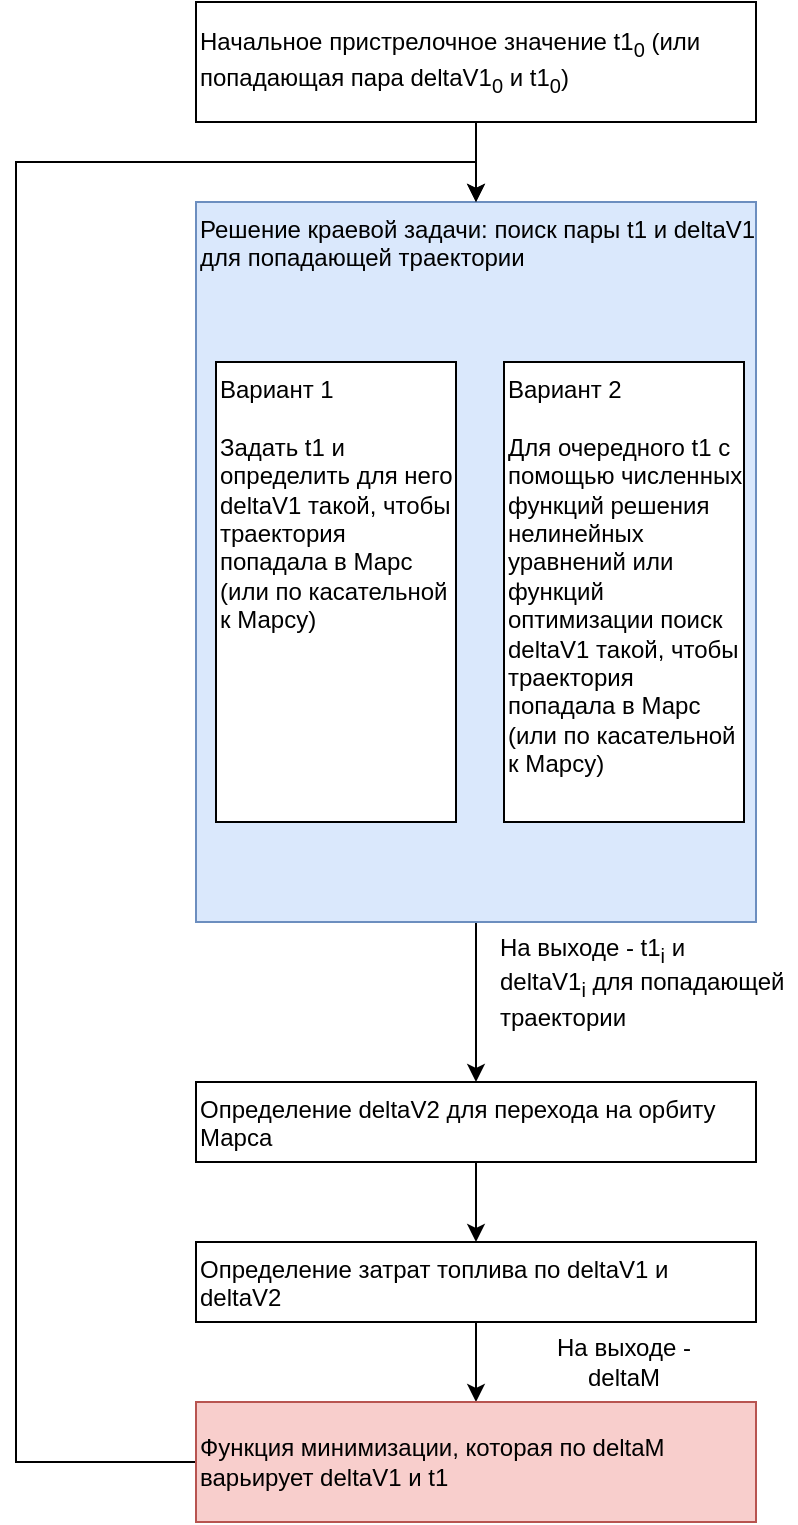 <mxfile version="13.4.9" type="github">
  <diagram id="S5wTtM0196LBxeVamvB5" name="Page-1">
    <mxGraphModel dx="1038" dy="499" grid="1" gridSize="10" guides="1" tooltips="1" connect="1" arrows="1" fold="1" page="1" pageScale="1" pageWidth="827" pageHeight="1169" math="0" shadow="0">
      <root>
        <mxCell id="0" />
        <mxCell id="1" parent="0" />
        <mxCell id="IIsaQLFboUEu6_USJg-m-2" style="edgeStyle=orthogonalEdgeStyle;rounded=0;orthogonalLoop=1;jettySize=auto;html=1;exitX=0.5;exitY=1;exitDx=0;exitDy=0;entryX=0.5;entryY=0;entryDx=0;entryDy=0;" edge="1" parent="1" source="IIsaQLFboUEu6_USJg-m-3" target="IIsaQLFboUEu6_USJg-m-7">
          <mxGeometry relative="1" as="geometry" />
        </mxCell>
        <mxCell id="IIsaQLFboUEu6_USJg-m-3" value="Решение краевой задачи: поиск пары t1 и deltaV1 для попадающей траектории" style="rounded=0;whiteSpace=wrap;html=1;verticalAlign=top;align=left;fillColor=#dae8fc;strokeColor=#6c8ebf;" vertex="1" parent="1">
          <mxGeometry x="120" y="140" width="280" height="360" as="geometry" />
        </mxCell>
        <mxCell id="IIsaQLFboUEu6_USJg-m-4" value="Вариант 1&lt;br&gt;&lt;br&gt;Задать t1 и определить для него deltaV1 такой, чтобы траектория попадала в Марс (или по касательной к Марсу)" style="rounded=0;whiteSpace=wrap;html=1;align=left;verticalAlign=top;" vertex="1" parent="1">
          <mxGeometry x="130" y="220" width="120" height="230" as="geometry" />
        </mxCell>
        <mxCell id="IIsaQLFboUEu6_USJg-m-5" value="Вариант 2&lt;br&gt;&lt;br&gt;Для очередного t1 с помощью численных функций решения нелинейных уравнений или функций оптимизации поиск deltaV1 такой, чтобы траектория попадала в Марс (или по касательной к Марсу)" style="rounded=0;whiteSpace=wrap;html=1;align=left;verticalAlign=top;" vertex="1" parent="1">
          <mxGeometry x="274" y="220" width="120" height="230" as="geometry" />
        </mxCell>
        <mxCell id="IIsaQLFboUEu6_USJg-m-6" style="edgeStyle=orthogonalEdgeStyle;rounded=0;orthogonalLoop=1;jettySize=auto;html=1;exitX=0.5;exitY=1;exitDx=0;exitDy=0;entryX=0.5;entryY=0;entryDx=0;entryDy=0;" edge="1" parent="1" source="IIsaQLFboUEu6_USJg-m-7" target="IIsaQLFboUEu6_USJg-m-9">
          <mxGeometry relative="1" as="geometry" />
        </mxCell>
        <mxCell id="IIsaQLFboUEu6_USJg-m-7" value="Определение deltaV2 для перехода на орбиту Марса" style="rounded=0;whiteSpace=wrap;html=1;verticalAlign=top;align=left;" vertex="1" parent="1">
          <mxGeometry x="120" y="580" width="280" height="40" as="geometry" />
        </mxCell>
        <mxCell id="IIsaQLFboUEu6_USJg-m-8" style="edgeStyle=orthogonalEdgeStyle;rounded=0;orthogonalLoop=1;jettySize=auto;html=1;exitX=0.5;exitY=1;exitDx=0;exitDy=0;entryX=0.5;entryY=0;entryDx=0;entryDy=0;" edge="1" parent="1" source="IIsaQLFboUEu6_USJg-m-9" target="IIsaQLFboUEu6_USJg-m-13">
          <mxGeometry relative="1" as="geometry">
            <mxPoint x="260" y="740" as="targetPoint" />
          </mxGeometry>
        </mxCell>
        <mxCell id="IIsaQLFboUEu6_USJg-m-9" value="Определение затрат топлива по deltaV1 и deltaV2" style="rounded=0;whiteSpace=wrap;html=1;verticalAlign=top;align=left;" vertex="1" parent="1">
          <mxGeometry x="120" y="660" width="280" height="40" as="geometry" />
        </mxCell>
        <mxCell id="IIsaQLFboUEu6_USJg-m-10" value="&lt;span&gt;На выходе - t1&lt;/span&gt;&lt;sub&gt;i&lt;/sub&gt;&lt;span&gt;&amp;nbsp;и deltaV1&lt;/span&gt;&lt;sub&gt;i&lt;/sub&gt;&lt;span&gt;&amp;nbsp;для попадающей траектории&lt;/span&gt;" style="text;html=1;strokeColor=none;fillColor=none;align=left;verticalAlign=middle;whiteSpace=wrap;rounded=0;" vertex="1" parent="1">
          <mxGeometry x="270" y="520" width="150" height="20" as="geometry" />
        </mxCell>
        <mxCell id="IIsaQLFboUEu6_USJg-m-11" value="На выходе - deltaM" style="text;html=1;strokeColor=none;fillColor=none;align=center;verticalAlign=middle;whiteSpace=wrap;rounded=0;" vertex="1" parent="1">
          <mxGeometry x="296" y="710" width="76" height="20" as="geometry" />
        </mxCell>
        <mxCell id="IIsaQLFboUEu6_USJg-m-12" style="edgeStyle=orthogonalEdgeStyle;rounded=0;orthogonalLoop=1;jettySize=auto;html=1;entryX=0.5;entryY=0;entryDx=0;entryDy=0;" edge="1" parent="1" source="IIsaQLFboUEu6_USJg-m-13" target="IIsaQLFboUEu6_USJg-m-3">
          <mxGeometry relative="1" as="geometry">
            <mxPoint x="10" y="160" as="targetPoint" />
            <Array as="points">
              <mxPoint x="30" y="770" />
              <mxPoint x="30" y="120" />
              <mxPoint x="260" y="120" />
            </Array>
          </mxGeometry>
        </mxCell>
        <mxCell id="IIsaQLFboUEu6_USJg-m-13" value="Функция минимизации, которая по deltaM варьирует deltaV1 и t1" style="rounded=0;whiteSpace=wrap;html=1;align=left;fillColor=#f8cecc;strokeColor=#b85450;" vertex="1" parent="1">
          <mxGeometry x="120" y="740" width="280" height="60" as="geometry" />
        </mxCell>
        <mxCell id="IIsaQLFboUEu6_USJg-m-14" style="edgeStyle=orthogonalEdgeStyle;rounded=0;orthogonalLoop=1;jettySize=auto;html=1;entryX=0.5;entryY=0;entryDx=0;entryDy=0;" edge="1" parent="1" source="IIsaQLFboUEu6_USJg-m-15" target="IIsaQLFboUEu6_USJg-m-3">
          <mxGeometry relative="1" as="geometry" />
        </mxCell>
        <mxCell id="IIsaQLFboUEu6_USJg-m-15" value="Начальное пристрелочное значение t1&lt;sub&gt;0&lt;/sub&gt; (или попадающая пара deltaV1&lt;sub&gt;0&lt;/sub&gt;&amp;nbsp;и t1&lt;sub&gt;0&lt;/sub&gt;)" style="rounded=0;whiteSpace=wrap;html=1;align=left;" vertex="1" parent="1">
          <mxGeometry x="120" y="40" width="280" height="60" as="geometry" />
        </mxCell>
      </root>
    </mxGraphModel>
  </diagram>
</mxfile>
